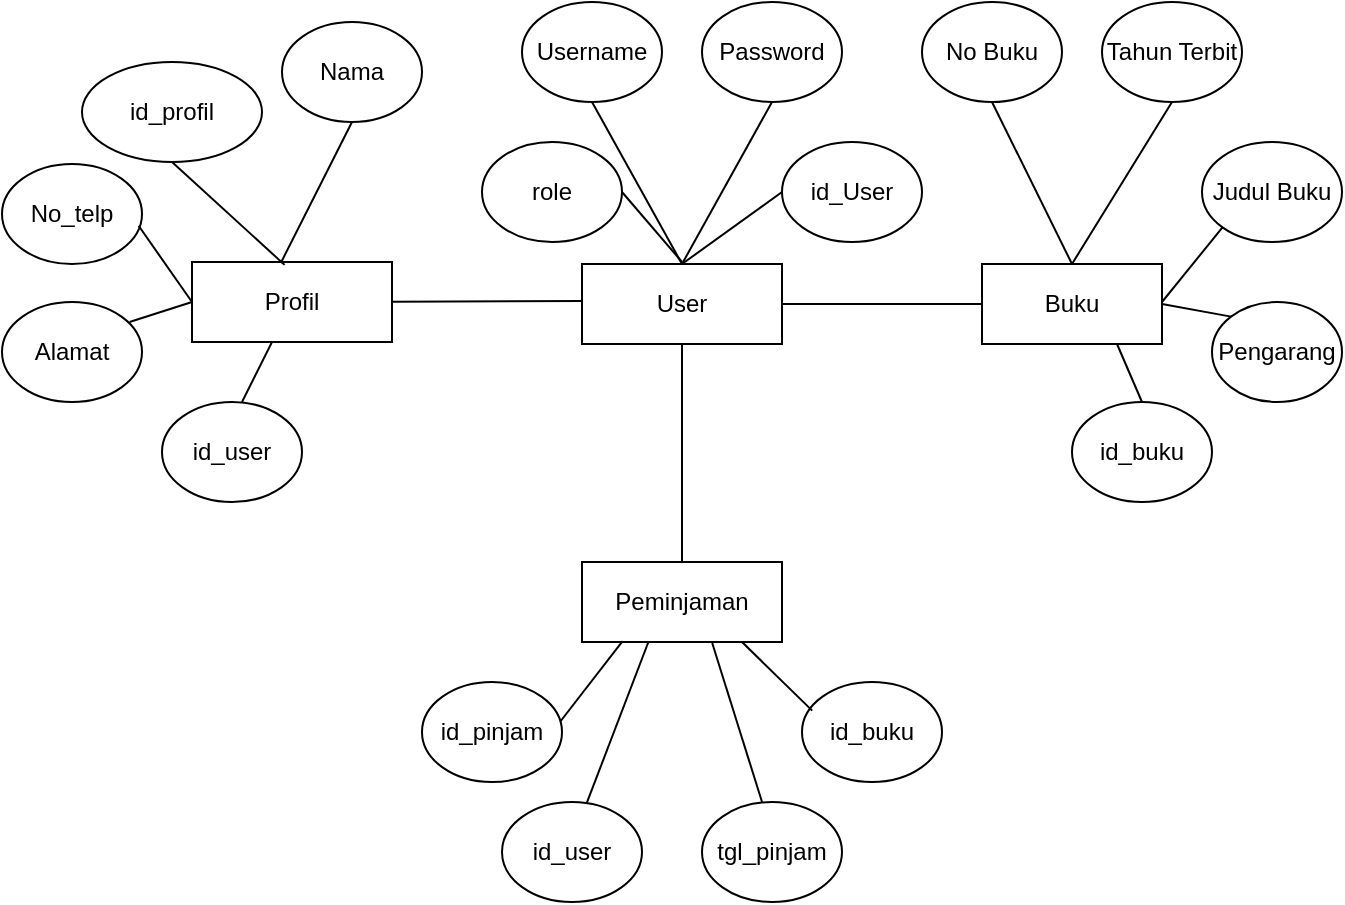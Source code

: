 <mxfile version="20.0.0" type="device"><diagram name="Page-1" id="74e2e168-ea6b-b213-b513-2b3c1d86103e"><mxGraphModel dx="868" dy="482" grid="1" gridSize="10" guides="1" tooltips="1" connect="1" arrows="1" fold="1" page="1" pageScale="1" pageWidth="1100" pageHeight="850" background="none" math="0" shadow="0"><root><mxCell id="0"/><mxCell id="1" parent="0"/><mxCell id="RAMnjo0APtIenlbIV1Um-27" value="Username" style="ellipse;whiteSpace=wrap;html=1;shadow=0;sketch=0;gradientColor=none;" parent="1" vertex="1"><mxGeometry x="600" y="190" width="70" height="50" as="geometry"/></mxCell><mxCell id="anVvJ6zYh0QyfCaAoRCz-1" value="Buku" style="rounded=0;whiteSpace=wrap;html=1;" vertex="1" parent="1"><mxGeometry x="830" y="321" width="90" height="40" as="geometry"/></mxCell><mxCell id="anVvJ6zYh0QyfCaAoRCz-2" value="User" style="rounded=0;whiteSpace=wrap;html=1;" vertex="1" parent="1"><mxGeometry x="630" y="321" width="100" height="40" as="geometry"/></mxCell><mxCell id="anVvJ6zYh0QyfCaAoRCz-4" value="Profil" style="rounded=0;whiteSpace=wrap;html=1;" vertex="1" parent="1"><mxGeometry x="435" y="320" width="100" height="40" as="geometry"/></mxCell><mxCell id="anVvJ6zYh0QyfCaAoRCz-5" value="Password" style="ellipse;whiteSpace=wrap;html=1;shadow=0;sketch=0;gradientColor=none;" vertex="1" parent="1"><mxGeometry x="690" y="190" width="70" height="50" as="geometry"/></mxCell><mxCell id="anVvJ6zYh0QyfCaAoRCz-8" value="No Buku&lt;span style=&quot;color: rgba(0, 0, 0, 0); font-family: monospace; font-size: 0px; text-align: start;&quot;&gt;%3CmxGraphModel%3E%3Croot%3E%3CmxCell%20id%3D%220%22%2F%3E%3CmxCell%20id%3D%221%22%20parent%3D%220%22%2F%3E%3CmxCell%20id%3D%222%22%20value%3D%22Password%22%20style%3D%22ellipse%3BwhiteSpace%3Dwrap%3Bhtml%3D1%3Bshadow%3D0%3Bsketch%3D0%3BgradientColor%3Dnone%3B%22%20vertex%3D%221%22%20parent%3D%221%22%3E%3CmxGeometry%20x%3D%22690%22%20y%3D%22190%22%20width%3D%2270%22%20height%3D%2250%22%20as%3D%22geometry%22%2F%3E%3C%2FmxCell%3E%3C%2Froot%3E%3C%2FmxGraphModel%3E&lt;/span&gt;" style="ellipse;whiteSpace=wrap;html=1;shadow=0;sketch=0;gradientColor=none;" vertex="1" parent="1"><mxGeometry x="800" y="190" width="70" height="50" as="geometry"/></mxCell><mxCell id="anVvJ6zYh0QyfCaAoRCz-9" value="Tahun Terbit" style="ellipse;whiteSpace=wrap;html=1;shadow=0;sketch=0;gradientColor=none;" vertex="1" parent="1"><mxGeometry x="890" y="190" width="70" height="50" as="geometry"/></mxCell><mxCell id="anVvJ6zYh0QyfCaAoRCz-10" value="Judul Buku" style="ellipse;whiteSpace=wrap;html=1;shadow=0;sketch=0;gradientColor=none;" vertex="1" parent="1"><mxGeometry x="940" y="260" width="70" height="50" as="geometry"/></mxCell><mxCell id="anVvJ6zYh0QyfCaAoRCz-11" value="Pengarang" style="ellipse;whiteSpace=wrap;html=1;shadow=0;sketch=0;gradientColor=none;" vertex="1" parent="1"><mxGeometry x="945" y="340" width="65" height="50" as="geometry"/></mxCell><mxCell id="anVvJ6zYh0QyfCaAoRCz-12" value="Nama" style="ellipse;whiteSpace=wrap;html=1;shadow=0;sketch=0;gradientColor=none;" vertex="1" parent="1"><mxGeometry x="480" y="200" width="70" height="50" as="geometry"/></mxCell><mxCell id="anVvJ6zYh0QyfCaAoRCz-13" value="id_profil" style="ellipse;whiteSpace=wrap;html=1;shadow=0;sketch=0;gradientColor=none;" vertex="1" parent="1"><mxGeometry x="380" y="220" width="90" height="50" as="geometry"/></mxCell><mxCell id="anVvJ6zYh0QyfCaAoRCz-14" value="No_telp" style="ellipse;whiteSpace=wrap;html=1;shadow=0;sketch=0;gradientColor=none;" vertex="1" parent="1"><mxGeometry x="340" y="271" width="70" height="50" as="geometry"/></mxCell><mxCell id="anVvJ6zYh0QyfCaAoRCz-15" value="Alamat" style="ellipse;whiteSpace=wrap;html=1;shadow=0;sketch=0;gradientColor=none;" vertex="1" parent="1"><mxGeometry x="340" y="340" width="70" height="50" as="geometry"/></mxCell><mxCell id="anVvJ6zYh0QyfCaAoRCz-17" value="role" style="ellipse;whiteSpace=wrap;html=1;shadow=0;sketch=0;gradientColor=none;" vertex="1" parent="1"><mxGeometry x="580" y="260" width="70" height="50" as="geometry"/></mxCell><mxCell id="anVvJ6zYh0QyfCaAoRCz-24" value="id_user" style="ellipse;whiteSpace=wrap;html=1;shadow=0;sketch=0;gradientColor=none;" vertex="1" parent="1"><mxGeometry x="420" y="390" width="70" height="50" as="geometry"/></mxCell><mxCell id="anVvJ6zYh0QyfCaAoRCz-25" value="id_buku" style="ellipse;whiteSpace=wrap;html=1;shadow=0;sketch=0;gradientColor=none;" vertex="1" parent="1"><mxGeometry x="875" y="390" width="70" height="50" as="geometry"/></mxCell><mxCell id="anVvJ6zYh0QyfCaAoRCz-26" value="id_User" style="ellipse;whiteSpace=wrap;html=1;shadow=0;sketch=0;gradientColor=none;" vertex="1" parent="1"><mxGeometry x="730" y="260" width="70" height="50" as="geometry"/></mxCell><mxCell id="anVvJ6zYh0QyfCaAoRCz-27" value="Peminjaman" style="rounded=0;whiteSpace=wrap;html=1;" vertex="1" parent="1"><mxGeometry x="630" y="470" width="100" height="40" as="geometry"/></mxCell><mxCell id="anVvJ6zYh0QyfCaAoRCz-28" value="id_pinjam" style="ellipse;whiteSpace=wrap;html=1;shadow=0;sketch=0;gradientColor=none;" vertex="1" parent="1"><mxGeometry x="550" y="530" width="70" height="50" as="geometry"/></mxCell><mxCell id="anVvJ6zYh0QyfCaAoRCz-29" value="id_buku" style="ellipse;whiteSpace=wrap;html=1;shadow=0;sketch=0;gradientColor=none;" vertex="1" parent="1"><mxGeometry x="740" y="530" width="70" height="50" as="geometry"/></mxCell><mxCell id="anVvJ6zYh0QyfCaAoRCz-30" value="id_user" style="ellipse;whiteSpace=wrap;html=1;shadow=0;sketch=0;gradientColor=none;" vertex="1" parent="1"><mxGeometry x="590" y="590" width="70" height="50" as="geometry"/></mxCell><mxCell id="anVvJ6zYh0QyfCaAoRCz-31" value="tgl_pinjam" style="ellipse;whiteSpace=wrap;html=1;shadow=0;sketch=0;gradientColor=none;" vertex="1" parent="1"><mxGeometry x="690" y="590" width="70" height="50" as="geometry"/></mxCell><mxCell id="anVvJ6zYh0QyfCaAoRCz-33" value="" style="endArrow=none;html=1;rounded=0;entryX=0.5;entryY=1;entryDx=0;entryDy=0;exitX=0.5;exitY=0;exitDx=0;exitDy=0;" edge="1" parent="1" source="anVvJ6zYh0QyfCaAoRCz-27" target="anVvJ6zYh0QyfCaAoRCz-2"><mxGeometry width="50" height="50" relative="1" as="geometry"><mxPoint x="680" y="460" as="sourcePoint"/><mxPoint x="680" y="390" as="targetPoint"/></mxGeometry></mxCell><mxCell id="anVvJ6zYh0QyfCaAoRCz-35" value="" style="endArrow=none;html=1;rounded=0;exitX=0.991;exitY=0.39;exitDx=0;exitDy=0;exitPerimeter=0;entryX=0.203;entryY=0.988;entryDx=0;entryDy=0;entryPerimeter=0;" edge="1" parent="1" source="anVvJ6zYh0QyfCaAoRCz-28" target="anVvJ6zYh0QyfCaAoRCz-27"><mxGeometry width="50" height="50" relative="1" as="geometry"><mxPoint x="640" y="570" as="sourcePoint"/><mxPoint x="690" y="520" as="targetPoint"/></mxGeometry></mxCell><mxCell id="anVvJ6zYh0QyfCaAoRCz-36" value="" style="endArrow=none;html=1;rounded=0;exitX=0.603;exitY=0.019;exitDx=0;exitDy=0;exitPerimeter=0;entryX=0.332;entryY=1;entryDx=0;entryDy=0;entryPerimeter=0;" edge="1" parent="1" source="anVvJ6zYh0QyfCaAoRCz-30" target="anVvJ6zYh0QyfCaAoRCz-27"><mxGeometry width="50" height="50" relative="1" as="geometry"><mxPoint x="640" y="570" as="sourcePoint"/><mxPoint x="690" y="520" as="targetPoint"/></mxGeometry></mxCell><mxCell id="anVvJ6zYh0QyfCaAoRCz-37" value="" style="endArrow=none;html=1;rounded=0;exitX=0.429;exitY=0;exitDx=0;exitDy=0;exitPerimeter=0;entryX=0.651;entryY=1.012;entryDx=0;entryDy=0;entryPerimeter=0;" edge="1" parent="1" source="anVvJ6zYh0QyfCaAoRCz-31" target="anVvJ6zYh0QyfCaAoRCz-27"><mxGeometry width="50" height="50" relative="1" as="geometry"><mxPoint x="640" y="570" as="sourcePoint"/><mxPoint x="690" y="520" as="targetPoint"/></mxGeometry></mxCell><mxCell id="anVvJ6zYh0QyfCaAoRCz-38" value="" style="endArrow=none;html=1;rounded=0;exitX=0.073;exitY=0.286;exitDx=0;exitDy=0;exitPerimeter=0;" edge="1" parent="1" source="anVvJ6zYh0QyfCaAoRCz-29"><mxGeometry width="50" height="50" relative="1" as="geometry"><mxPoint x="740" y="540" as="sourcePoint"/><mxPoint x="710" y="510" as="targetPoint"/></mxGeometry></mxCell><mxCell id="anVvJ6zYh0QyfCaAoRCz-39" value="" style="endArrow=none;html=1;rounded=0;" edge="1" parent="1" target="anVvJ6zYh0QyfCaAoRCz-4"><mxGeometry width="50" height="50" relative="1" as="geometry"><mxPoint x="460" y="390" as="sourcePoint"/><mxPoint x="510" y="340" as="targetPoint"/></mxGeometry></mxCell><mxCell id="anVvJ6zYh0QyfCaAoRCz-40" value="" style="endArrow=none;html=1;rounded=0;exitX=0.911;exitY=0.2;exitDx=0;exitDy=0;exitPerimeter=0;entryX=0;entryY=0.5;entryDx=0;entryDy=0;" edge="1" parent="1" source="anVvJ6zYh0QyfCaAoRCz-15" target="anVvJ6zYh0QyfCaAoRCz-4"><mxGeometry width="50" height="50" relative="1" as="geometry"><mxPoint x="405" y="350" as="sourcePoint"/><mxPoint x="430" y="340" as="targetPoint"/></mxGeometry></mxCell><mxCell id="anVvJ6zYh0QyfCaAoRCz-41" value="" style="endArrow=none;html=1;rounded=0;entryX=0;entryY=0.5;entryDx=0;entryDy=0;exitX=0.976;exitY=0.618;exitDx=0;exitDy=0;exitPerimeter=0;" edge="1" parent="1" source="anVvJ6zYh0QyfCaAoRCz-14" target="anVvJ6zYh0QyfCaAoRCz-4"><mxGeometry width="50" height="50" relative="1" as="geometry"><mxPoint x="407.5" y="301" as="sourcePoint"/><mxPoint x="442.5" y="291" as="targetPoint"/></mxGeometry></mxCell><mxCell id="anVvJ6zYh0QyfCaAoRCz-42" value="" style="endArrow=none;html=1;rounded=0;entryX=0.463;entryY=0.036;entryDx=0;entryDy=0;exitX=0.5;exitY=1;exitDx=0;exitDy=0;entryPerimeter=0;" edge="1" parent="1" source="anVvJ6zYh0QyfCaAoRCz-13" target="anVvJ6zYh0QyfCaAoRCz-4"><mxGeometry width="50" height="50" relative="1" as="geometry"><mxPoint x="442.52" y="270" as="sourcePoint"/><mxPoint x="470.0" y="287.86" as="targetPoint"/></mxGeometry></mxCell><mxCell id="anVvJ6zYh0QyfCaAoRCz-43" value="" style="endArrow=none;html=1;rounded=0;entryX=0.444;entryY=0.012;entryDx=0;entryDy=0;exitX=0.5;exitY=1;exitDx=0;exitDy=0;entryPerimeter=0;" edge="1" parent="1" target="anVvJ6zYh0QyfCaAoRCz-4"><mxGeometry width="50" height="50" relative="1" as="geometry"><mxPoint x="515" y="250" as="sourcePoint"/><mxPoint x="550" y="300" as="targetPoint"/></mxGeometry></mxCell><mxCell id="anVvJ6zYh0QyfCaAoRCz-44" value="" style="endArrow=none;html=1;rounded=0;entryX=1;entryY=0.5;entryDx=0;entryDy=0;" edge="1" parent="1" target="anVvJ6zYh0QyfCaAoRCz-17"><mxGeometry width="50" height="50" relative="1" as="geometry"><mxPoint x="680" y="320" as="sourcePoint"/><mxPoint x="700" y="270" as="targetPoint"/></mxGeometry></mxCell><mxCell id="anVvJ6zYh0QyfCaAoRCz-45" value="" style="endArrow=none;html=1;rounded=0;entryX=0.5;entryY=1;entryDx=0;entryDy=0;exitX=0.5;exitY=0;exitDx=0;exitDy=0;" edge="1" parent="1" source="anVvJ6zYh0QyfCaAoRCz-2" target="RAMnjo0APtIenlbIV1Um-27"><mxGeometry width="50" height="50" relative="1" as="geometry"><mxPoint x="690" y="330" as="sourcePoint"/><mxPoint x="660" y="295" as="targetPoint"/></mxGeometry></mxCell><mxCell id="anVvJ6zYh0QyfCaAoRCz-46" value="" style="endArrow=none;html=1;rounded=0;entryX=0.5;entryY=1;entryDx=0;entryDy=0;exitX=0.5;exitY=0;exitDx=0;exitDy=0;" edge="1" parent="1" source="anVvJ6zYh0QyfCaAoRCz-2" target="anVvJ6zYh0QyfCaAoRCz-5"><mxGeometry width="50" height="50" relative="1" as="geometry"><mxPoint x="690" y="331" as="sourcePoint"/><mxPoint x="645" y="250" as="targetPoint"/></mxGeometry></mxCell><mxCell id="anVvJ6zYh0QyfCaAoRCz-47" value="" style="endArrow=none;html=1;rounded=0;entryX=0;entryY=0.5;entryDx=0;entryDy=0;exitX=0.5;exitY=0;exitDx=0;exitDy=0;" edge="1" parent="1" source="anVvJ6zYh0QyfCaAoRCz-2" target="anVvJ6zYh0QyfCaAoRCz-26"><mxGeometry width="50" height="50" relative="1" as="geometry"><mxPoint x="690" y="331" as="sourcePoint"/><mxPoint x="710.235" y="242.666" as="targetPoint"/></mxGeometry></mxCell><mxCell id="anVvJ6zYh0QyfCaAoRCz-48" value="" style="endArrow=none;html=1;rounded=0;entryX=0;entryY=0.5;entryDx=0;entryDy=0;exitX=1;exitY=0.5;exitDx=0;exitDy=0;" edge="1" parent="1" source="anVvJ6zYh0QyfCaAoRCz-2" target="anVvJ6zYh0QyfCaAoRCz-1"><mxGeometry width="50" height="50" relative="1" as="geometry"><mxPoint x="750" y="359" as="sourcePoint"/><mxPoint x="800.0" y="323" as="targetPoint"/></mxGeometry></mxCell><mxCell id="anVvJ6zYh0QyfCaAoRCz-49" value="" style="endArrow=none;html=1;rounded=0;entryX=0;entryY=0.5;entryDx=0;entryDy=0;" edge="1" parent="1" source="anVvJ6zYh0QyfCaAoRCz-4"><mxGeometry width="50" height="50" relative="1" as="geometry"><mxPoint x="540" y="340" as="sourcePoint"/><mxPoint x="630" y="339.53" as="targetPoint"/></mxGeometry></mxCell><mxCell id="anVvJ6zYh0QyfCaAoRCz-50" value="" style="endArrow=none;html=1;rounded=0;entryX=0.5;entryY=1;entryDx=0;entryDy=0;exitX=0.5;exitY=0;exitDx=0;exitDy=0;" edge="1" parent="1" source="anVvJ6zYh0QyfCaAoRCz-1" target="anVvJ6zYh0QyfCaAoRCz-8"><mxGeometry width="50" height="50" relative="1" as="geometry"><mxPoint x="880" y="320" as="sourcePoint"/><mxPoint x="890.0" y="270" as="targetPoint"/></mxGeometry></mxCell><mxCell id="anVvJ6zYh0QyfCaAoRCz-51" value="" style="endArrow=none;html=1;rounded=0;exitX=0.5;exitY=0;exitDx=0;exitDy=0;" edge="1" parent="1" source="anVvJ6zYh0QyfCaAoRCz-1"><mxGeometry width="50" height="50" relative="1" as="geometry"><mxPoint x="875" y="290" as="sourcePoint"/><mxPoint x="925" y="240" as="targetPoint"/></mxGeometry></mxCell><mxCell id="anVvJ6zYh0QyfCaAoRCz-52" value="" style="endArrow=none;html=1;rounded=0;entryX=0;entryY=1;entryDx=0;entryDy=0;" edge="1" parent="1" target="anVvJ6zYh0QyfCaAoRCz-10"><mxGeometry width="50" height="50" relative="1" as="geometry"><mxPoint x="920" y="340" as="sourcePoint"/><mxPoint x="950" y="310" as="targetPoint"/></mxGeometry></mxCell><mxCell id="anVvJ6zYh0QyfCaAoRCz-53" value="" style="endArrow=none;html=1;rounded=0;entryX=0;entryY=0;entryDx=0;entryDy=0;exitX=1;exitY=0.5;exitDx=0;exitDy=0;" edge="1" parent="1" source="anVvJ6zYh0QyfCaAoRCz-1" target="anVvJ6zYh0QyfCaAoRCz-11"><mxGeometry width="50" height="50" relative="1" as="geometry"><mxPoint x="929.77" y="377.34" as="sourcePoint"/><mxPoint x="959.998" y="340.001" as="targetPoint"/></mxGeometry></mxCell><mxCell id="anVvJ6zYh0QyfCaAoRCz-54" value="" style="endArrow=none;html=1;rounded=0;entryX=0.75;entryY=1;entryDx=0;entryDy=0;exitX=0.5;exitY=0;exitDx=0;exitDy=0;" edge="1" parent="1" source="anVvJ6zYh0QyfCaAoRCz-25" target="anVvJ6zYh0QyfCaAoRCz-1"><mxGeometry width="50" height="50" relative="1" as="geometry"><mxPoint x="920" y="390.0" as="sourcePoint"/><mxPoint x="954.531" y="396.313" as="targetPoint"/></mxGeometry></mxCell></root></mxGraphModel></diagram></mxfile>